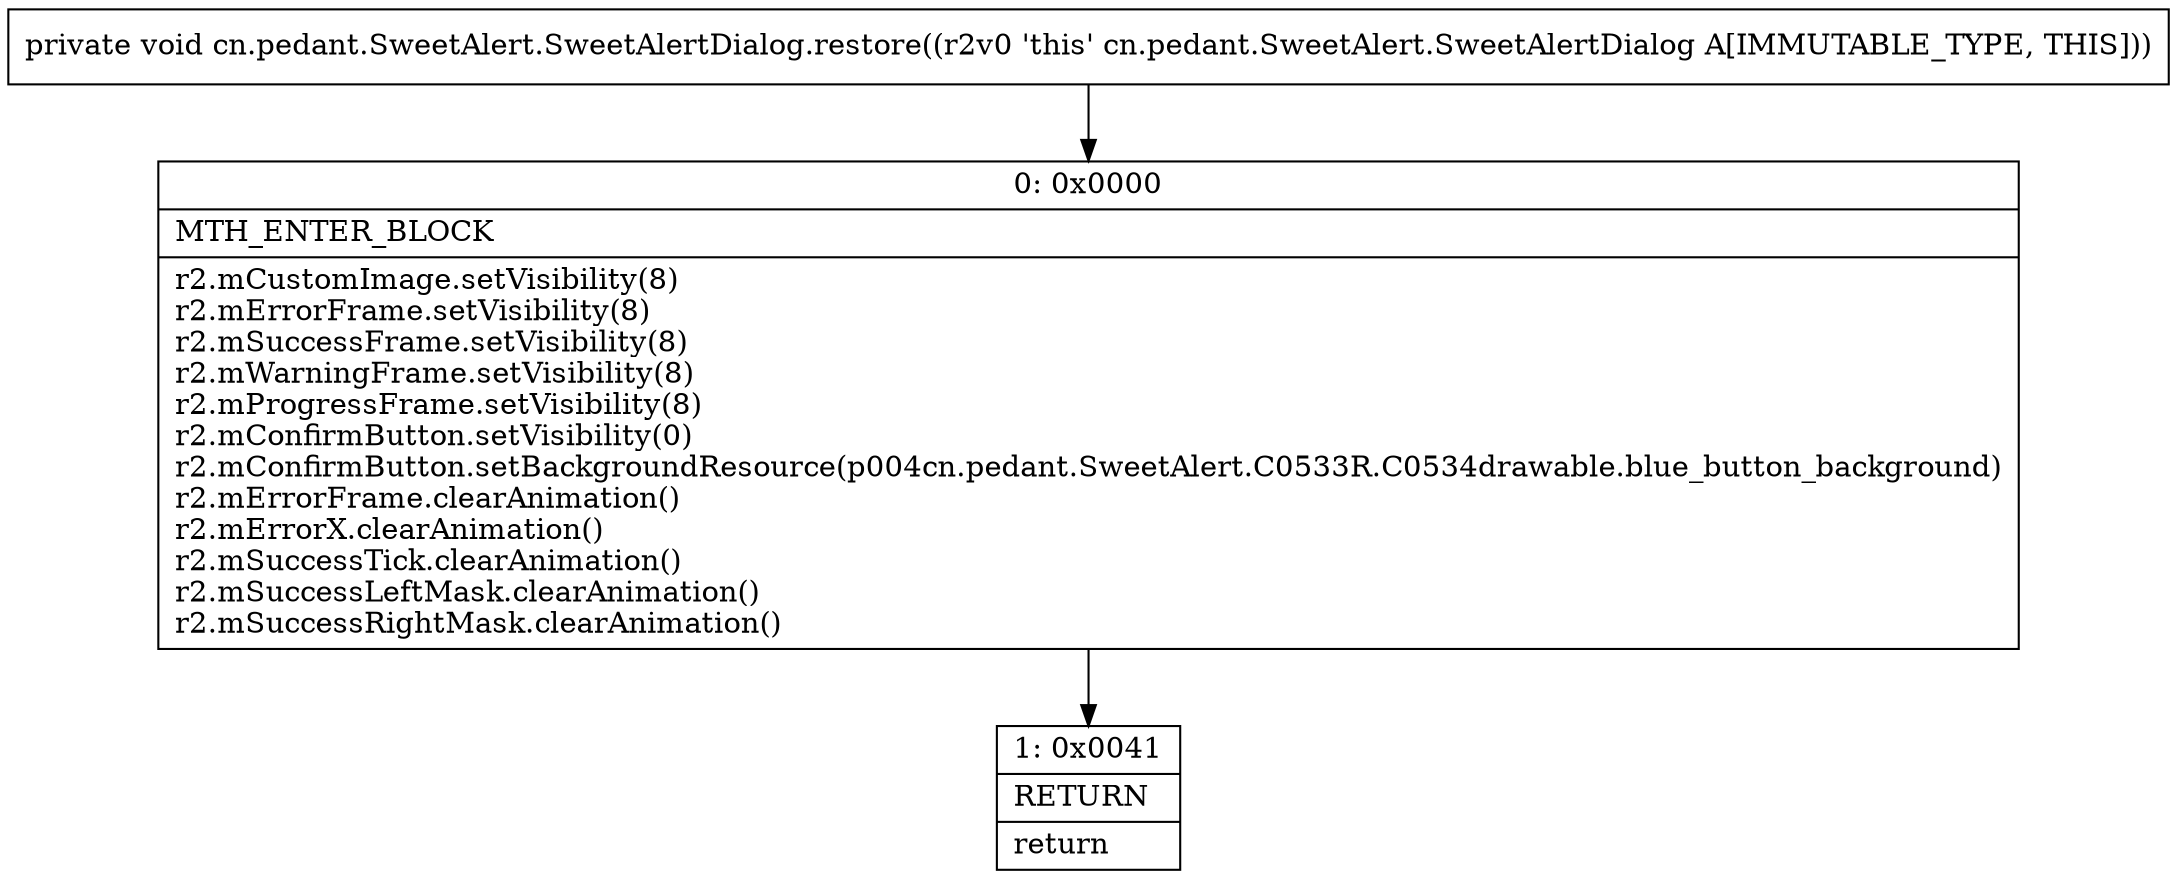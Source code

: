 digraph "CFG forcn.pedant.SweetAlert.SweetAlertDialog.restore()V" {
Node_0 [shape=record,label="{0\:\ 0x0000|MTH_ENTER_BLOCK\l|r2.mCustomImage.setVisibility(8)\lr2.mErrorFrame.setVisibility(8)\lr2.mSuccessFrame.setVisibility(8)\lr2.mWarningFrame.setVisibility(8)\lr2.mProgressFrame.setVisibility(8)\lr2.mConfirmButton.setVisibility(0)\lr2.mConfirmButton.setBackgroundResource(p004cn.pedant.SweetAlert.C0533R.C0534drawable.blue_button_background)\lr2.mErrorFrame.clearAnimation()\lr2.mErrorX.clearAnimation()\lr2.mSuccessTick.clearAnimation()\lr2.mSuccessLeftMask.clearAnimation()\lr2.mSuccessRightMask.clearAnimation()\l}"];
Node_1 [shape=record,label="{1\:\ 0x0041|RETURN\l|return\l}"];
MethodNode[shape=record,label="{private void cn.pedant.SweetAlert.SweetAlertDialog.restore((r2v0 'this' cn.pedant.SweetAlert.SweetAlertDialog A[IMMUTABLE_TYPE, THIS])) }"];
MethodNode -> Node_0;
Node_0 -> Node_1;
}

